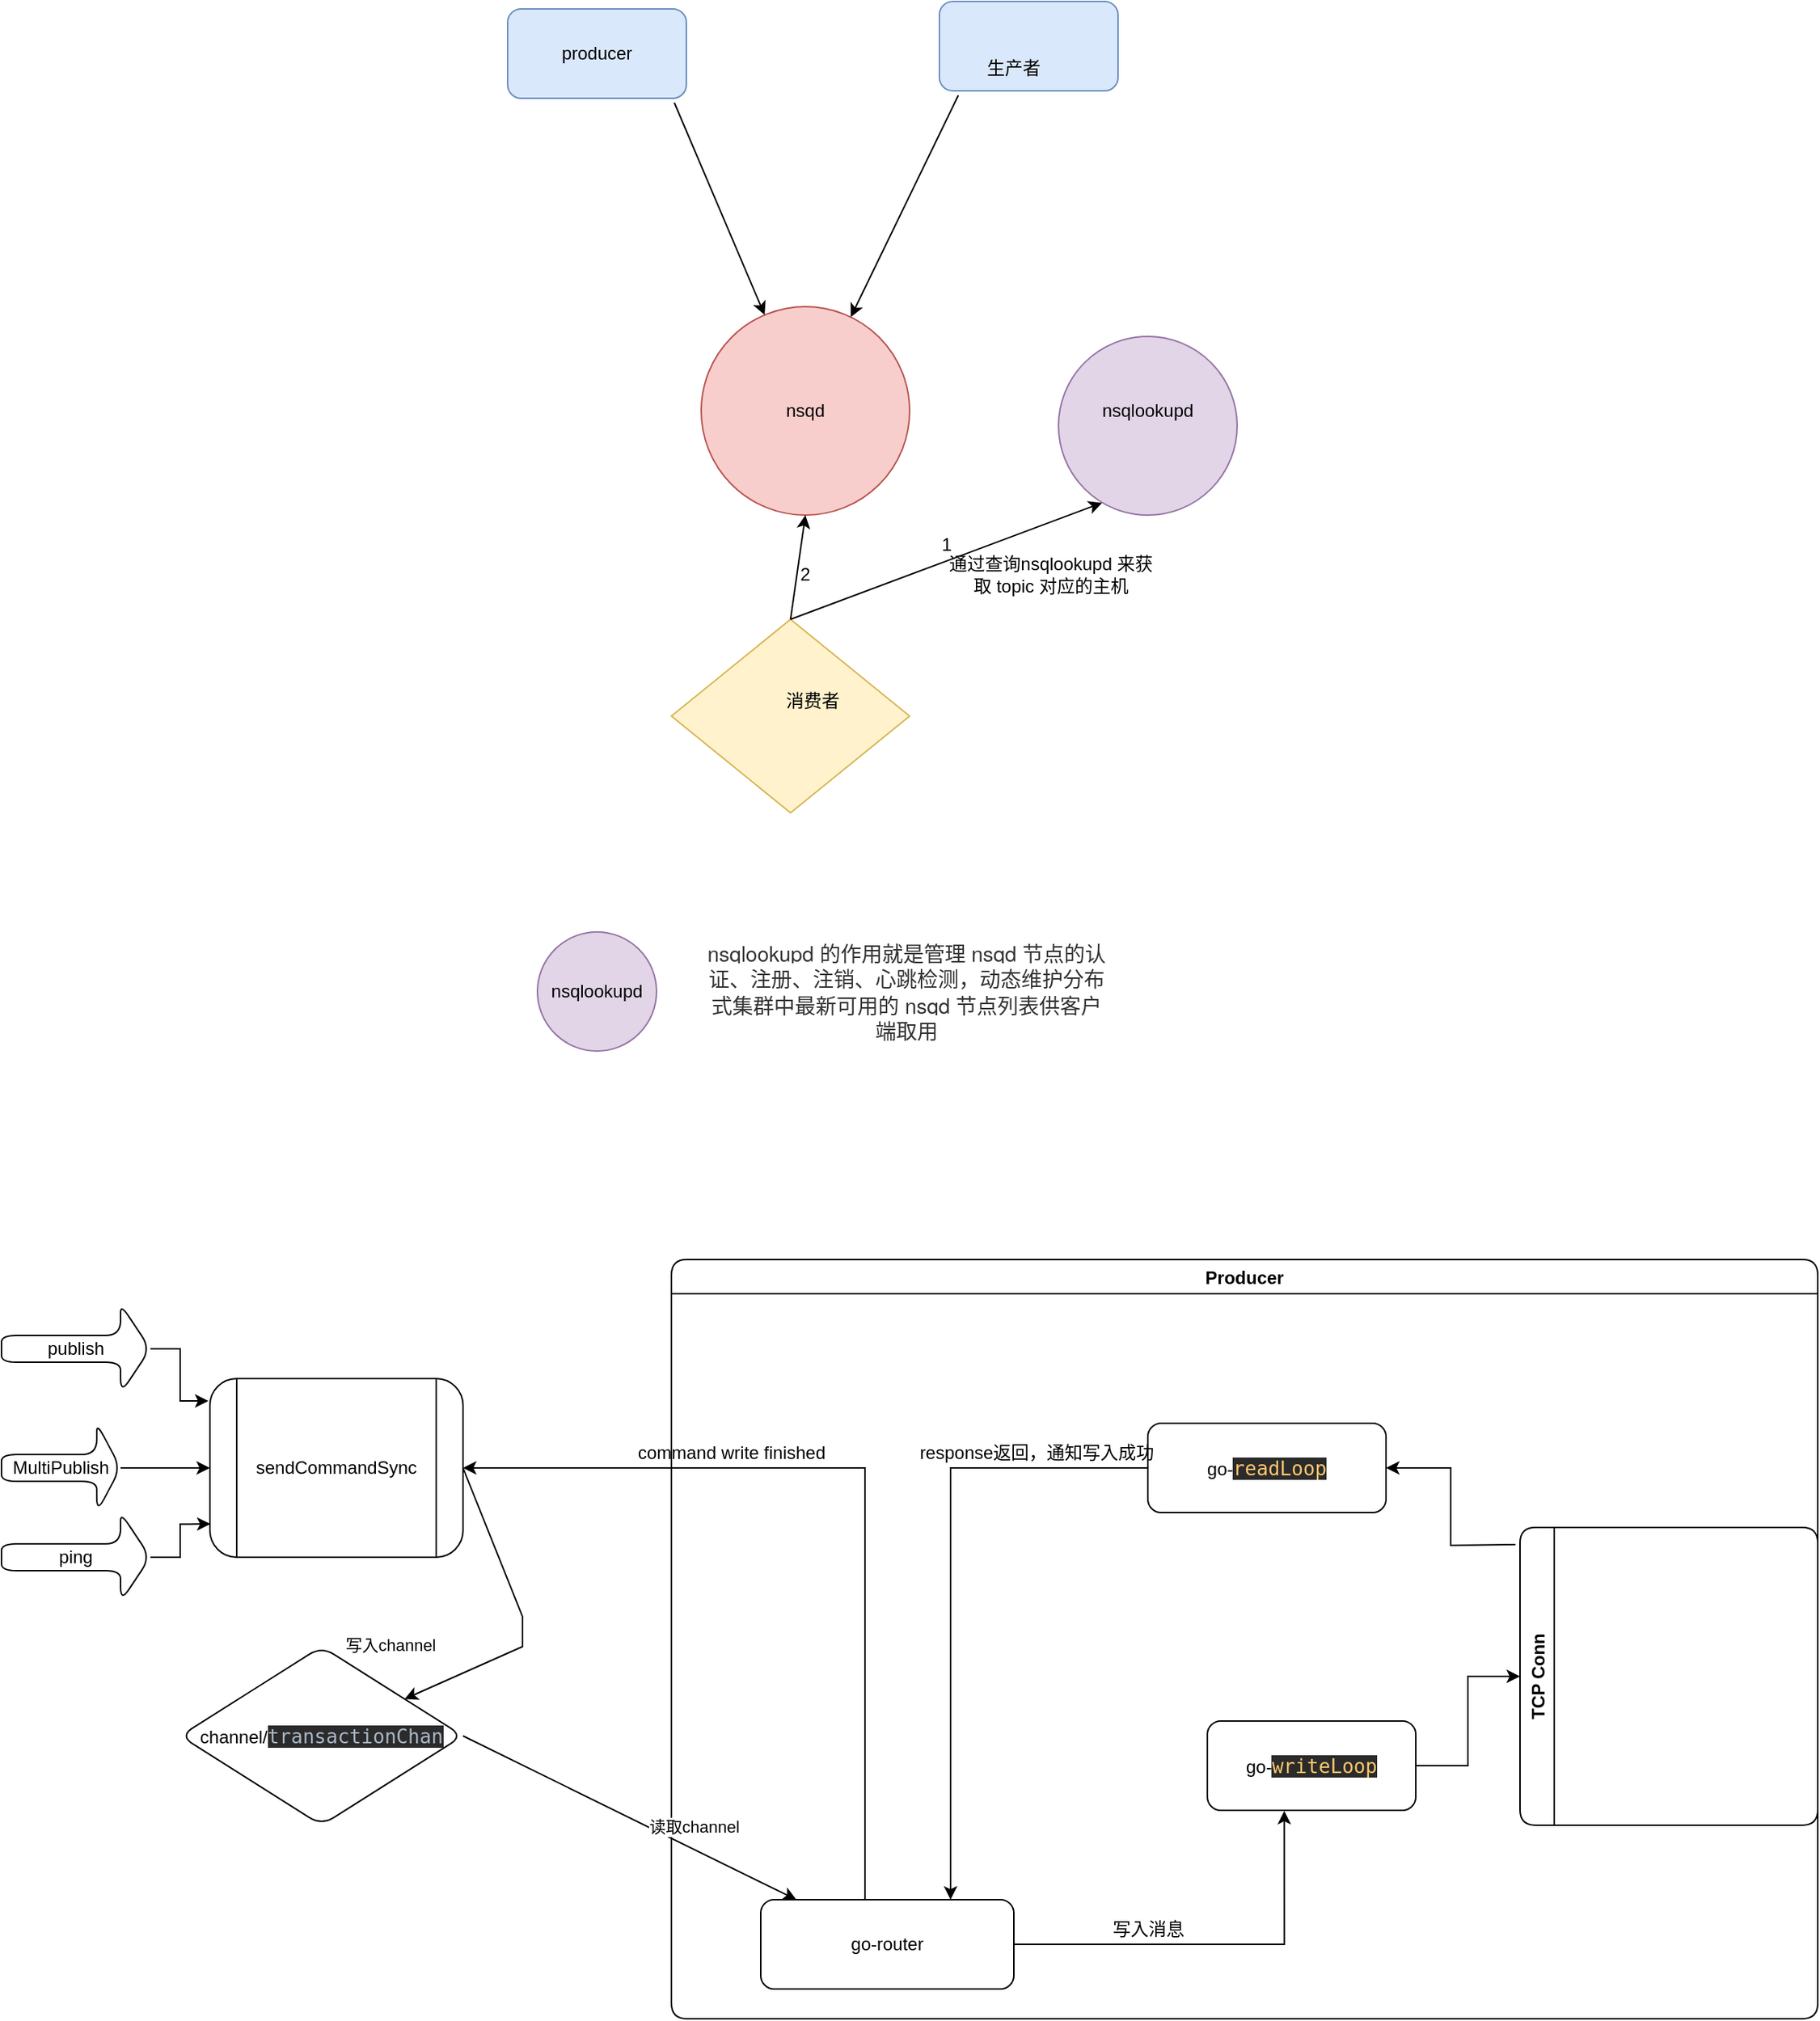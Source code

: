 <mxfile version="18.1.3" type="device"><diagram id="prtHgNgQTEPvFCAcTncT" name="Page-1"><mxGraphModel dx="2169" dy="1004" grid="1" gridSize="10" guides="1" tooltips="1" connect="1" arrows="1" fold="1" page="1" pageScale="1" pageWidth="827" pageHeight="1169" math="0" shadow="0"><root><mxCell id="0"/><mxCell id="1" parent="0"/><mxCell id="TslJvtLHREP4fbaIw0Vp-1" value="" style="ellipse;whiteSpace=wrap;html=1;aspect=fixed;fillColor=#f8cecc;strokeColor=#b85450;" parent="1" vertex="1"><mxGeometry x="290" y="300" width="140" height="140" as="geometry"/></mxCell><mxCell id="TslJvtLHREP4fbaIw0Vp-2" value="" style="rounded=1;whiteSpace=wrap;html=1;fillColor=#dae8fc;strokeColor=#6c8ebf;" parent="1" vertex="1"><mxGeometry x="160" y="100" width="120" height="60" as="geometry"/></mxCell><mxCell id="TslJvtLHREP4fbaIw0Vp-3" value="" style="rounded=1;whiteSpace=wrap;html=1;fillColor=#dae8fc;strokeColor=#6c8ebf;" parent="1" vertex="1"><mxGeometry x="450" y="95" width="120" height="60" as="geometry"/></mxCell><mxCell id="TslJvtLHREP4fbaIw0Vp-5" value="" style="rhombus;whiteSpace=wrap;html=1;fillColor=#fff2cc;strokeColor=#d6b656;" parent="1" vertex="1"><mxGeometry x="270" y="510" width="160" height="130" as="geometry"/></mxCell><mxCell id="TslJvtLHREP4fbaIw0Vp-8" value="" style="endArrow=classic;html=1;rounded=0;exitX=0.933;exitY=1.05;exitDx=0;exitDy=0;exitPerimeter=0;" parent="1" source="TslJvtLHREP4fbaIw0Vp-2" target="TslJvtLHREP4fbaIw0Vp-1" edge="1"><mxGeometry width="50" height="50" relative="1" as="geometry"><mxPoint x="350" y="360" as="sourcePoint"/><mxPoint x="400" y="310" as="targetPoint"/></mxGeometry></mxCell><mxCell id="TslJvtLHREP4fbaIw0Vp-9" value="" style="endArrow=classic;html=1;rounded=0;exitX=0.106;exitY=1.05;exitDx=0;exitDy=0;exitPerimeter=0;" parent="1" source="TslJvtLHREP4fbaIw0Vp-3" target="TslJvtLHREP4fbaIw0Vp-1" edge="1"><mxGeometry width="50" height="50" relative="1" as="geometry"><mxPoint x="389" y="280" as="sourcePoint"/><mxPoint x="439" y="230" as="targetPoint"/></mxGeometry></mxCell><mxCell id="TslJvtLHREP4fbaIw0Vp-10" value="" style="endArrow=classic;html=1;rounded=0;exitX=0.5;exitY=0;exitDx=0;exitDy=0;entryX=0.5;entryY=1;entryDx=0;entryDy=0;" parent="1" source="TslJvtLHREP4fbaIw0Vp-5" target="TslJvtLHREP4fbaIw0Vp-1" edge="1"><mxGeometry width="50" height="50" relative="1" as="geometry"><mxPoint x="350" y="420" as="sourcePoint"/><mxPoint x="350" y="400" as="targetPoint"/></mxGeometry></mxCell><mxCell id="TslJvtLHREP4fbaIw0Vp-11" value="producer" style="text;html=1;strokeColor=none;fillColor=none;align=center;verticalAlign=middle;whiteSpace=wrap;rounded=0;" parent="1" vertex="1"><mxGeometry x="190" y="115" width="60" height="30" as="geometry"/></mxCell><mxCell id="O_aJIDw97YsvzkkcERuP-1" value="生产者" style="text;html=1;strokeColor=none;fillColor=none;align=center;verticalAlign=middle;whiteSpace=wrap;rounded=0;" vertex="1" parent="1"><mxGeometry x="470" y="125" width="60" height="30" as="geometry"/></mxCell><mxCell id="O_aJIDw97YsvzkkcERuP-2" value="nsqd" style="text;html=1;strokeColor=none;fillColor=none;align=center;verticalAlign=middle;whiteSpace=wrap;rounded=0;" vertex="1" parent="1"><mxGeometry x="325" y="355" width="70" height="30" as="geometry"/></mxCell><mxCell id="O_aJIDw97YsvzkkcERuP-3" value="消费者" style="text;html=1;strokeColor=none;fillColor=none;align=center;verticalAlign=middle;whiteSpace=wrap;rounded=0;" vertex="1" parent="1"><mxGeometry x="335" y="550" width="60" height="30" as="geometry"/></mxCell><mxCell id="O_aJIDw97YsvzkkcERuP-4" value="" style="ellipse;whiteSpace=wrap;html=1;aspect=fixed;fillColor=#e1d5e7;strokeColor=#9673a6;" vertex="1" parent="1"><mxGeometry x="530" y="320" width="120" height="120" as="geometry"/></mxCell><mxCell id="O_aJIDw97YsvzkkcERuP-5" value="nsqlookupd&lt;br&gt;" style="text;html=1;strokeColor=none;fillColor=none;align=center;verticalAlign=middle;whiteSpace=wrap;rounded=0;" vertex="1" parent="1"><mxGeometry x="560" y="355" width="60" height="30" as="geometry"/></mxCell><mxCell id="O_aJIDw97YsvzkkcERuP-6" value="" style="endArrow=classic;html=1;rounded=0;entryX=0.244;entryY=0.931;entryDx=0;entryDy=0;entryPerimeter=0;" edge="1" parent="1" target="O_aJIDw97YsvzkkcERuP-4"><mxGeometry width="50" height="50" relative="1" as="geometry"><mxPoint x="350" y="510" as="sourcePoint"/><mxPoint x="400" y="460" as="targetPoint"/></mxGeometry></mxCell><mxCell id="O_aJIDw97YsvzkkcERuP-7" value="通过查询nsqlookupd 来获取 topic 对应的主机" style="text;html=1;strokeColor=none;fillColor=none;align=center;verticalAlign=middle;whiteSpace=wrap;rounded=0;" vertex="1" parent="1"><mxGeometry x="450" y="470" width="150" height="20" as="geometry"/></mxCell><mxCell id="O_aJIDw97YsvzkkcERuP-8" value="1" style="text;html=1;strokeColor=none;fillColor=none;align=center;verticalAlign=middle;whiteSpace=wrap;rounded=1;" vertex="1" parent="1"><mxGeometry x="430" y="450" width="50" height="20" as="geometry"/></mxCell><mxCell id="O_aJIDw97YsvzkkcERuP-11" value="2" style="text;html=1;strokeColor=none;fillColor=none;align=center;verticalAlign=middle;whiteSpace=wrap;rounded=0;" vertex="1" parent="1"><mxGeometry x="330" y="465" width="60" height="30" as="geometry"/></mxCell><mxCell id="O_aJIDw97YsvzkkcERuP-12" value="nsqlookupd" style="ellipse;whiteSpace=wrap;html=1;aspect=fixed;rounded=1;fillColor=#e1d5e7;strokeColor=#9673a6;" vertex="1" parent="1"><mxGeometry x="180" y="720" width="80" height="80" as="geometry"/></mxCell><mxCell id="O_aJIDw97YsvzkkcERuP-13" value="&lt;span style=&quot;color: rgb(51, 51, 51); font-family: &amp;quot;pingfang SC&amp;quot;, &amp;quot;helvetica neue&amp;quot;, arial, &amp;quot;hiragino sans gb&amp;quot;, &amp;quot;microsoft yahei ui&amp;quot;, &amp;quot;microsoft yahei&amp;quot;, simsun, sans-serif; font-size: 14px; font-style: normal; font-variant-ligatures: normal; font-variant-caps: normal; font-weight: 400; letter-spacing: normal; orphans: 2; text-align: start; text-indent: 0px; text-transform: none; widows: 2; word-spacing: 0px; -webkit-text-stroke-width: 0px; background-color: rgb(255, 255, 255); text-decoration-thickness: initial; text-decoration-style: initial; text-decoration-color: initial; float: none; display: inline !important;&quot;&gt;nsqlookupd 的作用就是管理 nsqd 节点的认证、注册、注销、心跳检测，动态维护分布式集群中最新可用的 nsqd 节点列表供客户端取用&lt;/span&gt;" style="text;html=1;strokeColor=none;fillColor=none;align=center;verticalAlign=middle;whiteSpace=wrap;rounded=0;" vertex="1" parent="1"><mxGeometry x="290" y="735" width="276" height="50" as="geometry"/></mxCell><mxCell id="O_aJIDw97YsvzkkcERuP-18" value="sendCommandSync" style="shape=process;whiteSpace=wrap;html=1;backgroundOutline=1;rounded=1;" vertex="1" parent="1"><mxGeometry x="-40" y="1020" width="170" height="120" as="geometry"/></mxCell><mxCell id="O_aJIDw97YsvzkkcERuP-39" style="edgeStyle=orthogonalEdgeStyle;rounded=0;orthogonalLoop=1;jettySize=auto;html=1;exitX=1;exitY=0.5;exitDx=0;exitDy=0;exitPerimeter=0;entryX=-0.006;entryY=0.125;entryDx=0;entryDy=0;entryPerimeter=0;" edge="1" parent="1" source="O_aJIDw97YsvzkkcERuP-35" target="O_aJIDw97YsvzkkcERuP-18"><mxGeometry relative="1" as="geometry"/></mxCell><mxCell id="O_aJIDw97YsvzkkcERuP-35" value="publish" style="shape=singleArrow;whiteSpace=wrap;html=1;rounded=1;" vertex="1" parent="1"><mxGeometry x="-180" y="970" width="100" height="60" as="geometry"/></mxCell><mxCell id="O_aJIDw97YsvzkkcERuP-40" style="edgeStyle=orthogonalEdgeStyle;rounded=0;orthogonalLoop=1;jettySize=auto;html=1;exitX=1;exitY=0.5;exitDx=0;exitDy=0;exitPerimeter=0;entryX=0;entryY=0.5;entryDx=0;entryDy=0;" edge="1" parent="1" source="O_aJIDw97YsvzkkcERuP-36" target="O_aJIDw97YsvzkkcERuP-18"><mxGeometry relative="1" as="geometry"/></mxCell><mxCell id="O_aJIDw97YsvzkkcERuP-36" value="MultiPublish" style="shape=singleArrow;whiteSpace=wrap;html=1;rounded=1;" vertex="1" parent="1"><mxGeometry x="-180" y="1050" width="80" height="60" as="geometry"/></mxCell><mxCell id="O_aJIDw97YsvzkkcERuP-41" style="edgeStyle=orthogonalEdgeStyle;rounded=0;orthogonalLoop=1;jettySize=auto;html=1;exitX=1;exitY=0.5;exitDx=0;exitDy=0;exitPerimeter=0;entryX=0.002;entryY=0.814;entryDx=0;entryDy=0;entryPerimeter=0;" edge="1" parent="1" source="O_aJIDw97YsvzkkcERuP-37" target="O_aJIDw97YsvzkkcERuP-18"><mxGeometry relative="1" as="geometry"/></mxCell><mxCell id="O_aJIDw97YsvzkkcERuP-37" value="ping" style="shape=singleArrow;whiteSpace=wrap;html=1;rounded=1;" vertex="1" parent="1"><mxGeometry x="-180" y="1110" width="100" height="60" as="geometry"/></mxCell><mxCell id="O_aJIDw97YsvzkkcERuP-42" value="Producer" style="swimlane;rounded=1;startSize=23;" vertex="1" parent="1"><mxGeometry x="270" y="940" width="770" height="510" as="geometry"/></mxCell><mxCell id="O_aJIDw97YsvzkkcERuP-73" style="edgeStyle=orthogonalEdgeStyle;rounded=0;orthogonalLoop=1;jettySize=auto;html=1;exitX=0;exitY=0.5;exitDx=0;exitDy=0;entryX=0.75;entryY=0;entryDx=0;entryDy=0;" edge="1" parent="O_aJIDw97YsvzkkcERuP-42" source="O_aJIDw97YsvzkkcERuP-14" target="O_aJIDw97YsvzkkcERuP-44"><mxGeometry relative="1" as="geometry"/></mxCell><mxCell id="O_aJIDw97YsvzkkcERuP-14" value="go-&lt;span style=&quot;color: rgb(255, 198, 109); background-color: rgb(43, 43, 43); font-family: &amp;quot;JetBrains Mono&amp;quot;, monospace; font-size: 9.8pt;&quot;&gt;readLoop&lt;/span&gt;" style="rounded=1;whiteSpace=wrap;html=1;" vertex="1" parent="O_aJIDw97YsvzkkcERuP-42"><mxGeometry x="320" y="110" width="160" height="60" as="geometry"/></mxCell><mxCell id="O_aJIDw97YsvzkkcERuP-72" style="edgeStyle=orthogonalEdgeStyle;rounded=0;orthogonalLoop=1;jettySize=auto;html=1;" edge="1" parent="O_aJIDw97YsvzkkcERuP-42" source="O_aJIDw97YsvzkkcERuP-17" target="O_aJIDw97YsvzkkcERuP-69"><mxGeometry relative="1" as="geometry"/></mxCell><mxCell id="O_aJIDw97YsvzkkcERuP-17" value="go-&lt;span style=&quot;color: rgb(255, 198, 109); background-color: rgb(43, 43, 43); font-family: &amp;quot;JetBrains Mono&amp;quot;, monospace; font-size: 9.8pt;&quot;&gt;writeLoop&lt;/span&gt;" style="rounded=1;whiteSpace=wrap;html=1;" vertex="1" parent="O_aJIDw97YsvzkkcERuP-42"><mxGeometry x="360" y="310" width="140" height="60" as="geometry"/></mxCell><mxCell id="O_aJIDw97YsvzkkcERuP-71" style="edgeStyle=orthogonalEdgeStyle;rounded=0;orthogonalLoop=1;jettySize=auto;html=1;entryX=0.369;entryY=1.006;entryDx=0;entryDy=0;entryPerimeter=0;" edge="1" parent="O_aJIDw97YsvzkkcERuP-42" source="O_aJIDw97YsvzkkcERuP-44" target="O_aJIDw97YsvzkkcERuP-17"><mxGeometry relative="1" as="geometry"/></mxCell><mxCell id="O_aJIDw97YsvzkkcERuP-44" value="go-router" style="rounded=1;whiteSpace=wrap;html=1;" vertex="1" parent="O_aJIDw97YsvzkkcERuP-42"><mxGeometry x="60" y="430" width="170" height="60" as="geometry"/></mxCell><mxCell id="O_aJIDw97YsvzkkcERuP-67" style="edgeStyle=orthogonalEdgeStyle;rounded=0;orthogonalLoop=1;jettySize=auto;html=1;exitX=0;exitY=0;exitDx=0;exitDy=0;entryX=1;entryY=0.5;entryDx=0;entryDy=0;" edge="1" parent="O_aJIDw97YsvzkkcERuP-42" target="O_aJIDw97YsvzkkcERuP-14"><mxGeometry relative="1" as="geometry"><mxPoint x="566.918" y="191.46" as="sourcePoint"/></mxGeometry></mxCell><mxCell id="O_aJIDw97YsvzkkcERuP-55" value="写入消息" style="text;html=1;align=center;verticalAlign=middle;resizable=0;points=[];autosize=1;strokeColor=none;fillColor=none;" vertex="1" parent="O_aJIDw97YsvzkkcERuP-42"><mxGeometry x="290" y="440" width="60" height="20" as="geometry"/></mxCell><mxCell id="O_aJIDw97YsvzkkcERuP-60" value="response返回，通知写入成功" style="text;html=1;align=center;verticalAlign=middle;resizable=0;points=[];autosize=1;strokeColor=none;fillColor=none;" vertex="1" parent="O_aJIDw97YsvzkkcERuP-42"><mxGeometry x="160" y="120" width="170" height="20" as="geometry"/></mxCell><mxCell id="O_aJIDw97YsvzkkcERuP-69" value="TCP Conn" style="swimlane;horizontal=0;rounded=1;startSize=23;" vertex="1" parent="O_aJIDw97YsvzkkcERuP-42"><mxGeometry x="570" y="180" width="200" height="200" as="geometry"/></mxCell><mxCell id="O_aJIDw97YsvzkkcERuP-46" value="" style="endArrow=classic;html=1;rounded=0;exitX=1;exitY=0.5;exitDx=0;exitDy=0;" edge="1" parent="1" source="O_aJIDw97YsvzkkcERuP-18" target="O_aJIDw97YsvzkkcERuP-47"><mxGeometry width="50" height="50" relative="1" as="geometry"><mxPoint x="290" y="1100" as="sourcePoint"/><mxPoint x="130" y="1220" as="targetPoint"/><Array as="points"><mxPoint x="170" y="1180"/><mxPoint x="170" y="1200"/></Array></mxGeometry></mxCell><mxCell id="O_aJIDw97YsvzkkcERuP-51" value="写入channel" style="edgeLabel;html=1;align=center;verticalAlign=middle;resizable=0;points=[];" vertex="1" connectable="0" parent="O_aJIDw97YsvzkkcERuP-46"><mxGeometry x="-0.386" y="-2" relative="1" as="geometry"><mxPoint x="-72" y="57" as="offset"/></mxGeometry></mxCell><mxCell id="O_aJIDw97YsvzkkcERuP-47" value="channel/&lt;span style=&quot;background-color: rgb(43, 43, 43); color: rgb(169, 183, 198); font-family: &amp;quot;JetBrains Mono&amp;quot;, monospace; font-size: 9.8pt;&quot;&gt;transactionChan&lt;/span&gt;" style="rhombus;whiteSpace=wrap;html=1;rounded=1;" vertex="1" parent="1"><mxGeometry x="-60" y="1200" width="190" height="120" as="geometry"/></mxCell><mxCell id="O_aJIDw97YsvzkkcERuP-50" value="" style="endArrow=classic;html=1;rounded=0;exitX=1;exitY=0.5;exitDx=0;exitDy=0;" edge="1" parent="1" source="O_aJIDw97YsvzkkcERuP-47" target="O_aJIDw97YsvzkkcERuP-44"><mxGeometry width="50" height="50" relative="1" as="geometry"><mxPoint x="290" y="1100" as="sourcePoint"/><mxPoint x="340" y="1050" as="targetPoint"/></mxGeometry></mxCell><mxCell id="O_aJIDw97YsvzkkcERuP-52" value="读取channel" style="edgeLabel;html=1;align=center;verticalAlign=middle;resizable=0;points=[];" vertex="1" connectable="0" parent="O_aJIDw97YsvzkkcERuP-50"><mxGeometry x="0.335" y="4" relative="1" as="geometry"><mxPoint x="4" y="-9" as="offset"/></mxGeometry></mxCell><mxCell id="O_aJIDw97YsvzkkcERuP-87" style="edgeStyle=orthogonalEdgeStyle;rounded=0;orthogonalLoop=1;jettySize=auto;html=1;" edge="1" parent="1" source="O_aJIDw97YsvzkkcERuP-44"><mxGeometry relative="1" as="geometry"><mxPoint x="130" y="1080.0" as="targetPoint"/><Array as="points"><mxPoint x="400" y="1080"/></Array></mxGeometry></mxCell><mxCell id="O_aJIDw97YsvzkkcERuP-88" value="command write finished" style="text;html=1;align=center;verticalAlign=middle;resizable=0;points=[];autosize=1;strokeColor=none;fillColor=none;" vertex="1" parent="1"><mxGeometry x="235" y="1060" width="150" height="20" as="geometry"/></mxCell></root></mxGraphModel></diagram></mxfile>